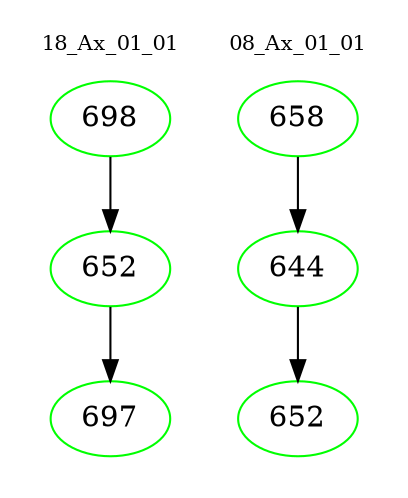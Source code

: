 digraph{
subgraph cluster_0 {
color = white
label = "18_Ax_01_01";
fontsize=10;
T0_698 [label="698", color="green"]
T0_698 -> T0_652 [color="black"]
T0_652 [label="652", color="green"]
T0_652 -> T0_697 [color="black"]
T0_697 [label="697", color="green"]
}
subgraph cluster_1 {
color = white
label = "08_Ax_01_01";
fontsize=10;
T1_658 [label="658", color="green"]
T1_658 -> T1_644 [color="black"]
T1_644 [label="644", color="green"]
T1_644 -> T1_652 [color="black"]
T1_652 [label="652", color="green"]
}
}
